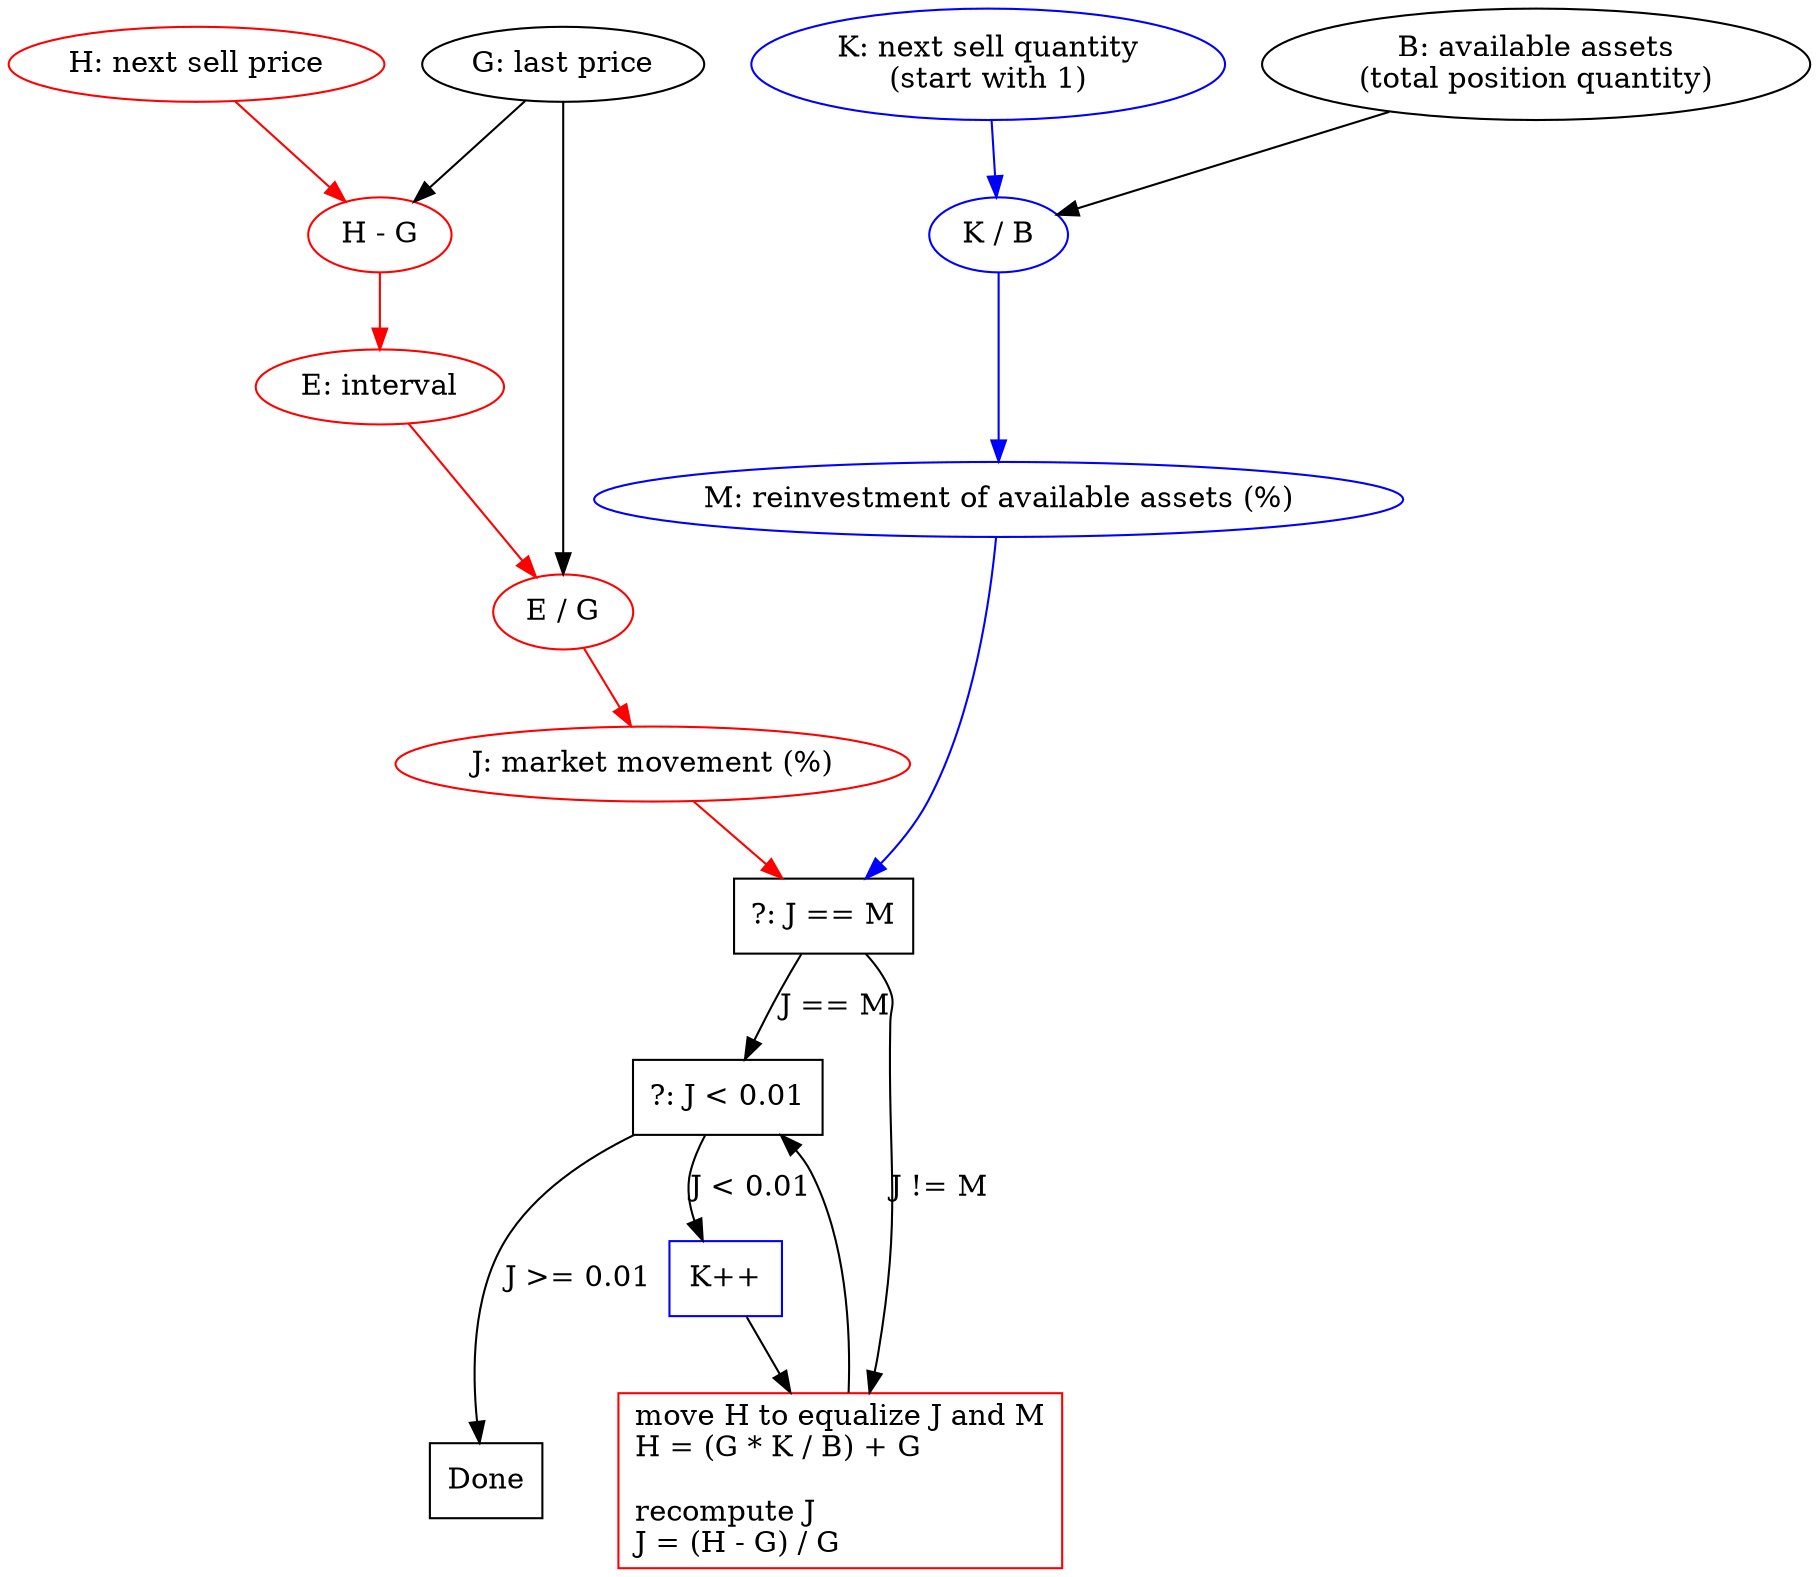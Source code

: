 digraph Allocation_Data_Model	{
	G [label="G: last price"];
	H [label="H: next sell price",color=red];
	B [label="B: available assets\n(total position quantity)"];
	E [label="E: interval",color=red];
	J [label="J: market movement (%)",color=red];
	K [label="K: next sell quantity\n(start with 1)",color=blue];
	M [label="M: reinvestment of available assets (%)",color=blue];
	onepct [label="?: J < 0.01",shape=polygon,sides=4];
	JM [label="move H to equalize J and M\lH = (G * K / B) + G\l\lrecompute J\lJ = (H - G) / G\l",color=red,shape=polygon,sides=4];
	"K / B" [color=blue];
	"E / G" [color=red];
	"H - G" [color=red];
	"?: J == M" [shape=polygon,sides=4];
	"K++" [color=blue,shape=polygon,sides=4];
	"Done" [shape=polygon,sides=4];
	B -> "K / B";
	K -> "K / B" [color=blue];
	"K / B" -> M [color=blue];
	G -> "H - G";
	H -> "H - G" [color=red];
	"H - G" -> E [color=red];
	E -> "E / G" [color=red];
	G -> "E / G";
	"E / G" -> J [color=red];
	M -> "?: J == M" [color=blue];
	J -> "?: J == M" [color=red];
	"?: J == M" -> JM [label="J != M"];
	"?: J == M" -> onepct [label="J == M"];
	onepct -> "K++" [label="J < 0.01"];
	onepct -> "Done" [label="J >= 0.01"];
	"K++" -> JM;
	JM -> onepct;
	{rank=min; H K }
	{rank=max; "Done"}
}
